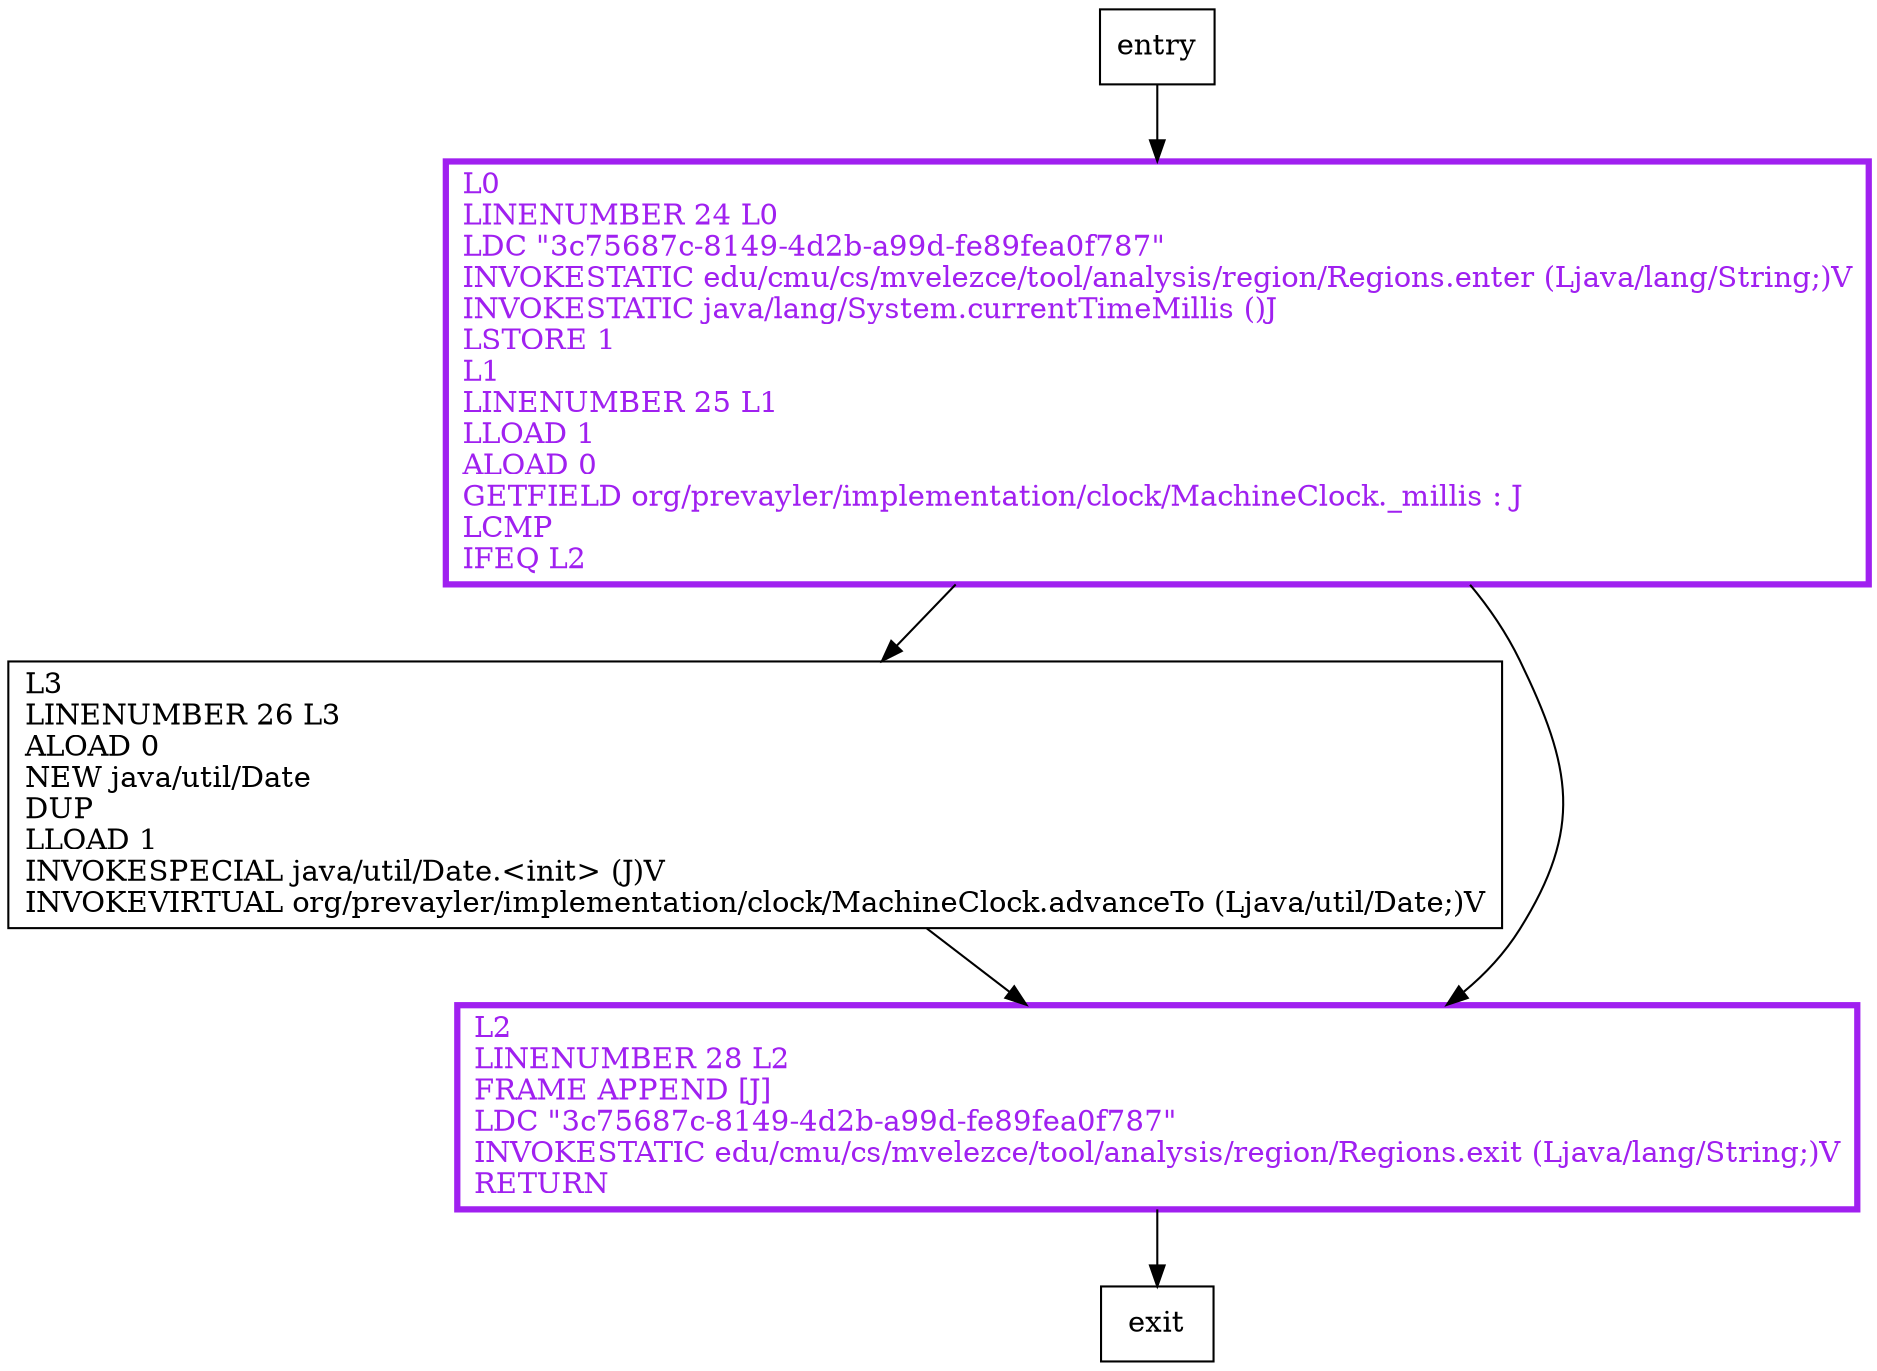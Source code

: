 digraph update {
node [shape=record];
2052533920 [label="L3\lLINENUMBER 26 L3\lALOAD 0\lNEW java/util/Date\lDUP\lLLOAD 1\lINVOKESPECIAL java/util/Date.\<init\> (J)V\lINVOKEVIRTUAL org/prevayler/implementation/clock/MachineClock.advanceTo (Ljava/util/Date;)V\l"];
289710123 [label="L0\lLINENUMBER 24 L0\lLDC \"3c75687c-8149-4d2b-a99d-fe89fea0f787\"\lINVOKESTATIC edu/cmu/cs/mvelezce/tool/analysis/region/Regions.enter (Ljava/lang/String;)V\lINVOKESTATIC java/lang/System.currentTimeMillis ()J\lLSTORE 1\lL1\lLINENUMBER 25 L1\lLLOAD 1\lALOAD 0\lGETFIELD org/prevayler/implementation/clock/MachineClock._millis : J\lLCMP\lIFEQ L2\l"];
648346093 [label="L2\lLINENUMBER 28 L2\lFRAME APPEND [J]\lLDC \"3c75687c-8149-4d2b-a99d-fe89fea0f787\"\lINVOKESTATIC edu/cmu/cs/mvelezce/tool/analysis/region/Regions.exit (Ljava/lang/String;)V\lRETURN\l"];
entry;
exit;
entry -> 289710123;
2052533920 -> 648346093;
289710123 -> 2052533920;
289710123 -> 648346093;
648346093 -> exit;
289710123[fontcolor="purple", penwidth=3, color="purple"];
648346093[fontcolor="purple", penwidth=3, color="purple"];
}
